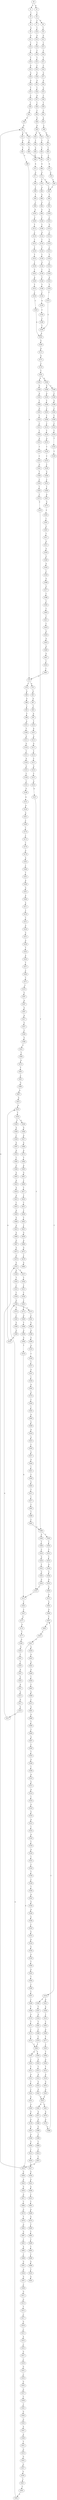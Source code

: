 strict digraph  {
	S0 -> S1 [ label = C ];
	S0 -> S2 [ label = A ];
	S1 -> S3 [ label = C ];
	S2 -> S4 [ label = C ];
	S3 -> S5 [ label = T ];
	S4 -> S6 [ label = G ];
	S4 -> S7 [ label = C ];
	S5 -> S8 [ label = G ];
	S6 -> S9 [ label = C ];
	S7 -> S10 [ label = C ];
	S8 -> S11 [ label = G ];
	S9 -> S12 [ label = G ];
	S10 -> S13 [ label = G ];
	S11 -> S14 [ label = C ];
	S12 -> S15 [ label = C ];
	S13 -> S16 [ label = T ];
	S14 -> S17 [ label = C ];
	S15 -> S18 [ label = C ];
	S16 -> S19 [ label = C ];
	S17 -> S20 [ label = T ];
	S18 -> S21 [ label = T ];
	S19 -> S22 [ label = T ];
	S20 -> S23 [ label = G ];
	S21 -> S24 [ label = C ];
	S22 -> S25 [ label = C ];
	S23 -> S26 [ label = G ];
	S24 -> S27 [ label = G ];
	S25 -> S28 [ label = G ];
	S26 -> S29 [ label = G ];
	S27 -> S30 [ label = G ];
	S28 -> S31 [ label = G ];
	S29 -> S32 [ label = T ];
	S30 -> S33 [ label = G ];
	S31 -> S34 [ label = C ];
	S32 -> S35 [ label = C ];
	S33 -> S36 [ label = C ];
	S34 -> S37 [ label = A ];
	S35 -> S38 [ label = C ];
	S36 -> S39 [ label = T ];
	S37 -> S40 [ label = C ];
	S38 -> S41 [ label = C ];
	S39 -> S42 [ label = C ];
	S40 -> S43 [ label = C ];
	S41 -> S44 [ label = G ];
	S42 -> S45 [ label = A ];
	S43 -> S46 [ label = G ];
	S44 -> S47 [ label = A ];
	S45 -> S48 [ label = C ];
	S46 -> S49 [ label = A ];
	S47 -> S50 [ label = G ];
	S47 -> S51 [ label = A ];
	S48 -> S52 [ label = G ];
	S49 -> S53 [ label = G ];
	S49 -> S54 [ label = A ];
	S50 -> S55 [ label = T ];
	S51 -> S56 [ label = G ];
	S52 -> S57 [ label = T ];
	S53 -> S58 [ label = T ];
	S54 -> S59 [ label = T ];
	S55 -> S60 [ label = C ];
	S56 -> S61 [ label = T ];
	S57 -> S62 [ label = C ];
	S58 -> S63 [ label = C ];
	S59 -> S64 [ label = G ];
	S60 -> S65 [ label = C ];
	S61 -> S66 [ label = C ];
	S62 -> S67 [ label = C ];
	S63 -> S65 [ label = C ];
	S64 -> S68 [ label = T ];
	S65 -> S69 [ label = A ];
	S66 -> S70 [ label = G ];
	S67 -> S71 [ label = A ];
	S68 -> S72 [ label = A ];
	S69 -> S73 [ label = G ];
	S70 -> S74 [ label = C ];
	S70 -> S75 [ label = A ];
	S71 -> S76 [ label = G ];
	S72 -> S77 [ label = G ];
	S73 -> S78 [ label = T ];
	S73 -> S79 [ label = C ];
	S74 -> S80 [ label = G ];
	S75 -> S81 [ label = G ];
	S76 -> S82 [ label = C ];
	S77 -> S83 [ label = T ];
	S78 -> S84 [ label = A ];
	S79 -> S85 [ label = T ];
	S80 -> S86 [ label = G ];
	S81 -> S87 [ label = G ];
	S82 -> S85 [ label = T ];
	S83 -> S88 [ label = T ];
	S84 -> S89 [ label = G ];
	S85 -> S90 [ label = T ];
	S86 -> S91 [ label = C ];
	S87 -> S92 [ label = T ];
	S88 -> S93 [ label = T ];
	S89 -> S94 [ label = G ];
	S90 -> S95 [ label = C ];
	S91 -> S96 [ label = T ];
	S92 -> S97 [ label = A ];
	S93 -> S98 [ label = C ];
	S94 -> S99 [ label = G ];
	S95 -> S100 [ label = A ];
	S96 -> S101 [ label = A ];
	S97 -> S102 [ label = T ];
	S98 -> S103 [ label = A ];
	S99 -> S104 [ label = T ];
	S100 -> S105 [ label = C ];
	S101 -> S106 [ label = T ];
	S102 -> S107 [ label = A ];
	S103 -> S108 [ label = C ];
	S104 -> S109 [ label = C ];
	S105 -> S110 [ label = G ];
	S106 -> S111 [ label = A ];
	S107 -> S112 [ label = A ];
	S108 -> S113 [ label = T ];
	S109 -> S114 [ label = A ];
	S110 -> S115 [ label = C ];
	S111 -> S116 [ label = G ];
	S112 -> S117 [ label = G ];
	S113 -> S118 [ label = C ];
	S114 -> S119 [ label = C ];
	S115 -> S120 [ label = C ];
	S116 -> S121 [ label = T ];
	S117 -> S122 [ label = T ];
	S118 -> S123 [ label = C ];
	S119 -> S124 [ label = T ];
	S120 -> S125 [ label = C ];
	S121 -> S126 [ label = A ];
	S122 -> S127 [ label = C ];
	S123 -> S128 [ label = T ];
	S124 -> S129 [ label = C ];
	S125 -> S130 [ label = T ];
	S126 -> S131 [ label = G ];
	S127 -> S132 [ label = G ];
	S128 -> S133 [ label = T ];
	S129 -> S134 [ label = G ];
	S130 -> S135 [ label = T ];
	S131 -> S136 [ label = C ];
	S132 -> S137 [ label = T ];
	S133 -> S138 [ label = T ];
	S134 -> S139 [ label = C ];
	S135 -> S140 [ label = C ];
	S136 -> S141 [ label = C ];
	S137 -> S142 [ label = G ];
	S138 -> S143 [ label = C ];
	S139 -> S144 [ label = T ];
	S140 -> S145 [ label = A ];
	S141 -> S146 [ label = G ];
	S142 -> S147 [ label = G ];
	S143 -> S148 [ label = A ];
	S144 -> S149 [ label = T ];
	S145 -> S150 [ label = T ];
	S146 -> S151 [ label = A ];
	S147 -> S152 [ label = T ];
	S148 -> S153 [ label = T ];
	S149 -> S154 [ label = C ];
	S150 -> S155 [ label = C ];
	S151 -> S156 [ label = A ];
	S152 -> S157 [ label = A ];
	S153 -> S158 [ label = C ];
	S154 -> S159 [ label = A ];
	S155 -> S160 [ label = C ];
	S156 -> S161 [ label = A ];
	S157 -> S162 [ label = C ];
	S158 -> S163 [ label = C ];
	S159 -> S164 [ label = T ];
	S160 -> S165 [ label = A ];
	S161 -> S166 [ label = C ];
	S162 -> S167 [ label = C ];
	S163 -> S165 [ label = A ];
	S164 -> S168 [ label = C ];
	S165 -> S169 [ label = G ];
	S166 -> S170 [ label = C ];
	S167 -> S171 [ label = G ];
	S168 -> S160 [ label = C ];
	S169 -> S172 [ label = A ];
	S170 -> S173 [ label = C ];
	S171 -> S174 [ label = G ];
	S172 -> S175 [ label = A ];
	S173 -> S176 [ label = C ];
	S174 -> S177 [ label = T ];
	S175 -> S178 [ label = C ];
	S176 -> S179 [ label = G ];
	S177 -> S180 [ label = G ];
	S178 -> S181 [ label = C ];
	S179 -> S182 [ label = A ];
	S180 -> S183 [ label = G ];
	S181 -> S184 [ label = A ];
	S181 -> S185 [ label = G ];
	S182 -> S186 [ label = C ];
	S183 -> S187 [ label = T ];
	S184 -> S188 [ label = G ];
	S184 -> S189 [ label = C ];
	S185 -> S190 [ label = G ];
	S186 -> S191 [ label = T ];
	S187 -> S192 [ label = T ];
	S188 -> S193 [ label = A ];
	S189 -> S194 [ label = C ];
	S190 -> S195 [ label = A ];
	S191 -> S196 [ label = A ];
	S192 -> S197 [ label = A ];
	S193 -> S198 [ label = C ];
	S194 -> S199 [ label = A ];
	S195 -> S200 [ label = C ];
	S196 -> S201 [ label = G ];
	S197 -> S202 [ label = G ];
	S198 -> S203 [ label = T ];
	S199 -> S204 [ label = C ];
	S200 -> S205 [ label = G ];
	S201 -> S206 [ label = A ];
	S202 -> S207 [ label = A ];
	S203 -> S208 [ label = C ];
	S204 -> S209 [ label = C ];
	S205 -> S210 [ label = C ];
	S206 -> S211 [ label = A ];
	S207 -> S212 [ label = A ];
	S208 -> S213 [ label = C ];
	S209 -> S214 [ label = C ];
	S210 -> S215 [ label = C ];
	S211 -> S216 [ label = T ];
	S212 -> S217 [ label = G ];
	S213 -> S218 [ label = C ];
	S214 -> S219 [ label = C ];
	S215 -> S220 [ label = C ];
	S216 -> S221 [ label = C ];
	S217 -> S222 [ label = G ];
	S218 -> S223 [ label = A ];
	S219 -> S224 [ label = T ];
	S220 -> S225 [ label = A ];
	S221 -> S226 [ label = G ];
	S222 -> S227 [ label = G ];
	S223 -> S228 [ label = T ];
	S224 -> S229 [ label = T ];
	S225 -> S230 [ label = T ];
	S226 -> S231 [ label = G ];
	S227 -> S232 [ label = G ];
	S228 -> S233 [ label = C ];
	S229 -> S234 [ label = C ];
	S230 -> S235 [ label = C ];
	S231 -> S236 [ label = G ];
	S232 -> S237 [ label = T ];
	S232 -> S238 [ label = G ];
	S233 -> S239 [ label = T ];
	S234 -> S240 [ label = C ];
	S234 -> S241 [ label = G ];
	S235 -> S242 [ label = G ];
	S236 -> S243 [ label = T ];
	S237 -> S244 [ label = C ];
	S238 -> S245 [ label = T ];
	S239 -> S246 [ label = G ];
	S240 -> S247 [ label = T ];
	S241 -> S248 [ label = A ];
	S242 -> S249 [ label = T ];
	S243 -> S250 [ label = A ];
	S244 -> S251 [ label = T ];
	S245 -> S252 [ label = C ];
	S246 -> S253 [ label = C ];
	S247 -> S254 [ label = G ];
	S248 -> S255 [ label = T ];
	S249 -> S256 [ label = C ];
	S250 -> S257 [ label = T ];
	S251 -> S258 [ label = C ];
	S252 -> S259 [ label = C ];
	S253 -> S260 [ label = C ];
	S254 -> S261 [ label = T ];
	S255 -> S262 [ label = C ];
	S256 -> S263 [ label = C ];
	S257 -> S264 [ label = C ];
	S258 -> S265 [ label = T ];
	S259 -> S266 [ label = G ];
	S260 -> S267 [ label = A ];
	S261 -> S268 [ label = C ];
	S262 -> S269 [ label = G ];
	S263 -> S270 [ label = T ];
	S264 -> S271 [ label = C ];
	S265 -> S272 [ label = C ];
	S266 -> S273 [ label = C ];
	S266 -> S274 [ label = T ];
	S267 -> S275 [ label = G ];
	S268 -> S276 [ label = C ];
	S269 -> S277 [ label = T ];
	S270 -> S278 [ label = C ];
	S271 -> S279 [ label = C ];
	S272 -> S280 [ label = G ];
	S273 -> S281 [ label = C ];
	S274 -> S282 [ label = C ];
	S275 -> S283 [ label = T ];
	S276 -> S284 [ label = T ];
	S277 -> S285 [ label = T ];
	S278 -> S286 [ label = T ];
	S279 -> S287 [ label = G ];
	S280 -> S288 [ label = T ];
	S281 -> S289 [ label = G ];
	S282 -> S290 [ label = G ];
	S283 -> S291 [ label = C ];
	S284 -> S292 [ label = A ];
	S284 -> S293 [ label = T ];
	S285 -> S294 [ label = T ];
	S286 -> S295 [ label = T ];
	S286 -> S296 [ label = G ];
	S287 -> S297 [ label = A ];
	S288 -> S298 [ label = G ];
	S289 -> S299 [ label = G ];
	S290 -> S300 [ label = G ];
	S291 -> S301 [ label = G ];
	S292 -> S302 [ label = C ];
	S293 -> S303 [ label = G ];
	S294 -> S304 [ label = G ];
	S295 -> S305 [ label = C ];
	S296 -> S306 [ label = T ];
	S297 -> S307 [ label = A ];
	S298 -> S308 [ label = G ];
	S299 -> S309 [ label = A ];
	S300 -> S310 [ label = A ];
	S301 -> S311 [ label = T ];
	S302 -> S312 [ label = T ];
	S303 -> S313 [ label = T ];
	S304 -> S314 [ label = T ];
	S305 -> S315 [ label = T ];
	S306 -> S316 [ label = C ];
	S307 -> S317 [ label = A ];
	S308 -> S318 [ label = T ];
	S309 -> S319 [ label = A ];
	S310 -> S320 [ label = A ];
	S311 -> S321 [ label = A ];
	S312 -> S322 [ label = A ];
	S313 -> S323 [ label = A ];
	S314 -> S324 [ label = A ];
	S315 -> S325 [ label = C ];
	S316 -> S326 [ label = G ];
	S317 -> S327 [ label = G ];
	S318 -> S157 [ label = A ];
	S319 -> S328 [ label = C ];
	S320 -> S329 [ label = C ];
	S321 -> S330 [ label = A ];
	S322 -> S331 [ label = C ];
	S323 -> S332 [ label = G ];
	S324 -> S333 [ label = G ];
	S325 -> S334 [ label = G ];
	S326 -> S335 [ label = T ];
	S327 -> S336 [ label = T ];
	S328 -> S337 [ label = T ];
	S329 -> S338 [ label = A ];
	S329 -> S339 [ label = T ];
	S330 -> S340 [ label = G ];
	S331 -> S341 [ label = C ];
	S332 -> S342 [ label = G ];
	S333 -> S343 [ label = G ];
	S334 -> S344 [ label = G ];
	S335 -> S345 [ label = G ];
	S336 -> S346 [ label = G ];
	S337 -> S347 [ label = G ];
	S338 -> S348 [ label = G ];
	S339 -> S349 [ label = A ];
	S340 -> S350 [ label = A ];
	S341 -> S351 [ label = A ];
	S342 -> S352 [ label = A ];
	S343 -> S352 [ label = A ];
	S344 -> S353 [ label = A ];
	S345 -> S354 [ label = G ];
	S346 -> S355 [ label = T ];
	S347 -> S356 [ label = C ];
	S348 -> S357 [ label = G ];
	S349 -> S358 [ label = C ];
	S350 -> S359 [ label = C ];
	S351 -> S360 [ label = G ];
	S352 -> S361 [ label = G ];
	S352 -> S362 [ label = A ];
	S353 -> S363 [ label = G ];
	S354 -> S152 [ label = T ];
	S355 -> S364 [ label = C ];
	S356 -> S365 [ label = A ];
	S357 -> S366 [ label = A ];
	S358 -> S367 [ label = A ];
	S359 -> S368 [ label = G ];
	S360 -> S369 [ label = G ];
	S361 -> S370 [ label = A ];
	S362 -> S371 [ label = A ];
	S363 -> S372 [ label = A ];
	S364 -> S373 [ label = G ];
	S365 -> S374 [ label = A ];
	S366 -> S375 [ label = A ];
	S367 -> S376 [ label = A ];
	S368 -> S377 [ label = G ];
	S369 -> S378 [ label = A ];
	S370 -> S379 [ label = G ];
	S371 -> S380 [ label = G ];
	S372 -> S381 [ label = G ];
	S373 -> S382 [ label = T ];
	S374 -> S383 [ label = C ];
	S375 -> S384 [ label = T ];
	S376 -> S385 [ label = C ];
	S377 -> S386 [ label = C ];
	S378 -> S387 [ label = G ];
	S379 -> S388 [ label = G ];
	S380 -> S389 [ label = G ];
	S381 -> S390 [ label = G ];
	S382 -> S391 [ label = C ];
	S383 -> S392 [ label = C ];
	S384 -> S393 [ label = A ];
	S385 -> S394 [ label = G ];
	S386 -> S395 [ label = T ];
	S387 -> S396 [ label = A ];
	S388 -> S397 [ label = T ];
	S389 -> S398 [ label = T ];
	S390 -> S397 [ label = T ];
	S391 -> S399 [ label = G ];
	S392 -> S400 [ label = A ];
	S393 -> S401 [ label = G ];
	S394 -> S402 [ label = A ];
	S395 -> S403 [ label = C ];
	S396 -> S404 [ label = G ];
	S397 -> S405 [ label = C ];
	S398 -> S406 [ label = C ];
	S399 -> S407 [ label = G ];
	S400 -> S408 [ label = G ];
	S401 -> S409 [ label = T ];
	S402 -> S410 [ label = A ];
	S403 -> S411 [ label = T ];
	S404 -> S412 [ label = T ];
	S405 -> S413 [ label = C ];
	S406 -> S414 [ label = C ];
	S407 -> S415 [ label = A ];
	S408 -> S416 [ label = A ];
	S409 -> S417 [ label = C ];
	S410 -> S418 [ label = A ];
	S411 -> S419 [ label = C ];
	S412 -> S420 [ label = C ];
	S413 -> S421 [ label = C ];
	S414 -> S422 [ label = C ];
	S415 -> S320 [ label = A ];
	S416 -> S423 [ label = A ];
	S417 -> S424 [ label = T ];
	S418 -> S425 [ label = A ];
	S419 -> S426 [ label = G ];
	S420 -> S427 [ label = A ];
	S421 -> S428 [ label = A ];
	S421 -> S429 [ label = G ];
	S422 -> S429 [ label = G ];
	S423 -> S430 [ label = C ];
	S424 -> S431 [ label = C ];
	S425 -> S432 [ label = C ];
	S426 -> S433 [ label = A ];
	S427 -> S434 [ label = G ];
	S428 -> S435 [ label = G ];
	S429 -> S436 [ label = G ];
	S429 -> S47 [ label = A ];
	S430 -> S437 [ label = A ];
	S431 -> S438 [ label = T ];
	S432 -> S439 [ label = A ];
	S433 -> S440 [ label = A ];
	S434 -> S441 [ label = G ];
	S435 -> S442 [ label = A ];
	S436 -> S443 [ label = A ];
	S437 -> S444 [ label = G ];
	S438 -> S445 [ label = C ];
	S439 -> S446 [ label = G ];
	S440 -> S447 [ label = G ];
	S441 -> S448 [ label = A ];
	S442 -> S449 [ label = G ];
	S443 -> S450 [ label = G ];
	S444 -> S451 [ label = C ];
	S445 -> S452 [ label = T ];
	S446 -> S453 [ label = A ];
	S447 -> S454 [ label = T ];
	S448 -> S455 [ label = C ];
	S449 -> S456 [ label = C ];
	S450 -> S457 [ label = G ];
	S451 -> S458 [ label = C ];
	S452 -> S459 [ label = G ];
	S453 -> S460 [ label = A ];
	S454 -> S461 [ label = C ];
	S455 -> S462 [ label = C ];
	S456 -> S463 [ label = C ];
	S457 -> S464 [ label = C ];
	S458 -> S465 [ label = G ];
	S459 -> S466 [ label = A ];
	S460 -> S467 [ label = G ];
	S461 -> S70 [ label = G ];
	S462 -> S468 [ label = A ];
	S463 -> S469 [ label = A ];
	S464 -> S470 [ label = G ];
	S465 -> S471 [ label = T ];
	S466 -> S472 [ label = G ];
	S467 -> S473 [ label = G ];
	S468 -> S474 [ label = G ];
	S469 -> S475 [ label = C ];
	S470 -> S476 [ label = T ];
	S471 -> S477 [ label = C ];
	S472 -> S478 [ label = T ];
	S473 -> S479 [ label = G ];
	S474 -> S480 [ label = T ];
	S475 -> S481 [ label = G ];
	S476 -> S482 [ label = G ];
	S477 -> S483 [ label = C ];
	S478 -> S484 [ label = A ];
	S479 -> S232 [ label = G ];
	S480 -> S485 [ label = C ];
	S481 -> S486 [ label = G ];
	S482 -> S487 [ label = G ];
	S483 -> S488 [ label = T ];
	S485 -> S489 [ label = T ];
	S486 -> S490 [ label = T ];
	S487 -> S491 [ label = T ];
	S488 -> S492 [ label = C ];
	S489 -> S493 [ label = C ];
	S490 -> S494 [ label = T ];
	S491 -> S495 [ label = A ];
	S492 -> S286 [ label = T ];
	S493 -> S496 [ label = T ];
	S494 -> S497 [ label = A ];
	S495 -> S498 [ label = T ];
	S496 -> S499 [ label = G ];
	S497 -> S500 [ label = C ];
	S498 -> S501 [ label = G ];
	S499 -> S502 [ label = T ];
	S500 -> S503 [ label = T ];
	S501 -> S504 [ label = A ];
	S502 -> S505 [ label = A ];
	S503 -> S506 [ label = G ];
	S504 -> S507 [ label = G ];
	S506 -> S508 [ label = C ];
	S507 -> S509 [ label = C ];
	S508 -> S510 [ label = A ];
	S509 -> S511 [ label = G ];
	S510 -> S512 [ label = G ];
	S511 -> S513 [ label = G ];
	S512 -> S514 [ label = A ];
	S513 -> S515 [ label = T ];
	S514 -> S516 [ label = C ];
	S515 -> S517 [ label = C ];
	S516 -> S518 [ label = G ];
	S517 -> S519 [ label = G ];
	S518 -> S520 [ label = G ];
	S519 -> S521 [ label = C ];
	S520 -> S522 [ label = A ];
	S521 -> S523 [ label = A ];
	S522 -> S524 [ label = C ];
	S523 -> S525 [ label = C ];
	S524 -> S526 [ label = A ];
	S525 -> S527 [ label = G ];
	S526 -> S528 [ label = C ];
	S527 -> S529 [ label = C ];
	S528 -> S530 [ label = A ];
	S529 -> S531 [ label = G ];
	S530 -> S532 [ label = C ];
	S531 -> S533 [ label = C ];
	S532 -> S534 [ label = C ];
	S533 -> S535 [ label = G ];
	S534 -> S536 [ label = T ];
	S535 -> S537 [ label = G ];
	S536 -> S538 [ label = C ];
	S537 -> S539 [ label = C ];
	S538 -> S540 [ label = T ];
	S539 -> S541 [ label = T ];
	S540 -> S542 [ label = A ];
	S541 -> S543 [ label = G ];
	S542 -> S544 [ label = G ];
	S543 -> S545 [ label = G ];
	S544 -> S546 [ label = A ];
	S545 -> S547 [ label = A ];
	S546 -> S548 [ label = A ];
	S547 -> S549 [ label = A ];
	S548 -> S550 [ label = C ];
	S549 -> S551 [ label = T ];
	S550 -> S552 [ label = G ];
	S551 -> S553 [ label = G ];
	S552 -> S554 [ label = A ];
	S553 -> S555 [ label = G ];
	S554 -> S556 [ label = G ];
	S555 -> S557 [ label = G ];
	S556 -> S558 [ label = G ];
	S557 -> S559 [ label = G ];
	S558 -> S560 [ label = T ];
	S559 -> S561 [ label = T ];
	S560 -> S562 [ label = G ];
	S561 -> S563 [ label = C ];
	S562 -> S564 [ label = T ];
	S563 -> S565 [ label = C ];
	S564 -> S566 [ label = C ];
	S565 -> S266 [ label = G ];
	S566 -> S567 [ label = C ];
	S567 -> S568 [ label = C ];
	S568 -> S569 [ label = T ];
	S569 -> S570 [ label = G ];
	S570 -> S571 [ label = T ];
	S571 -> S572 [ label = C ];
	S572 -> S573 [ label = C ];
	S573 -> S284 [ label = T ];
}

